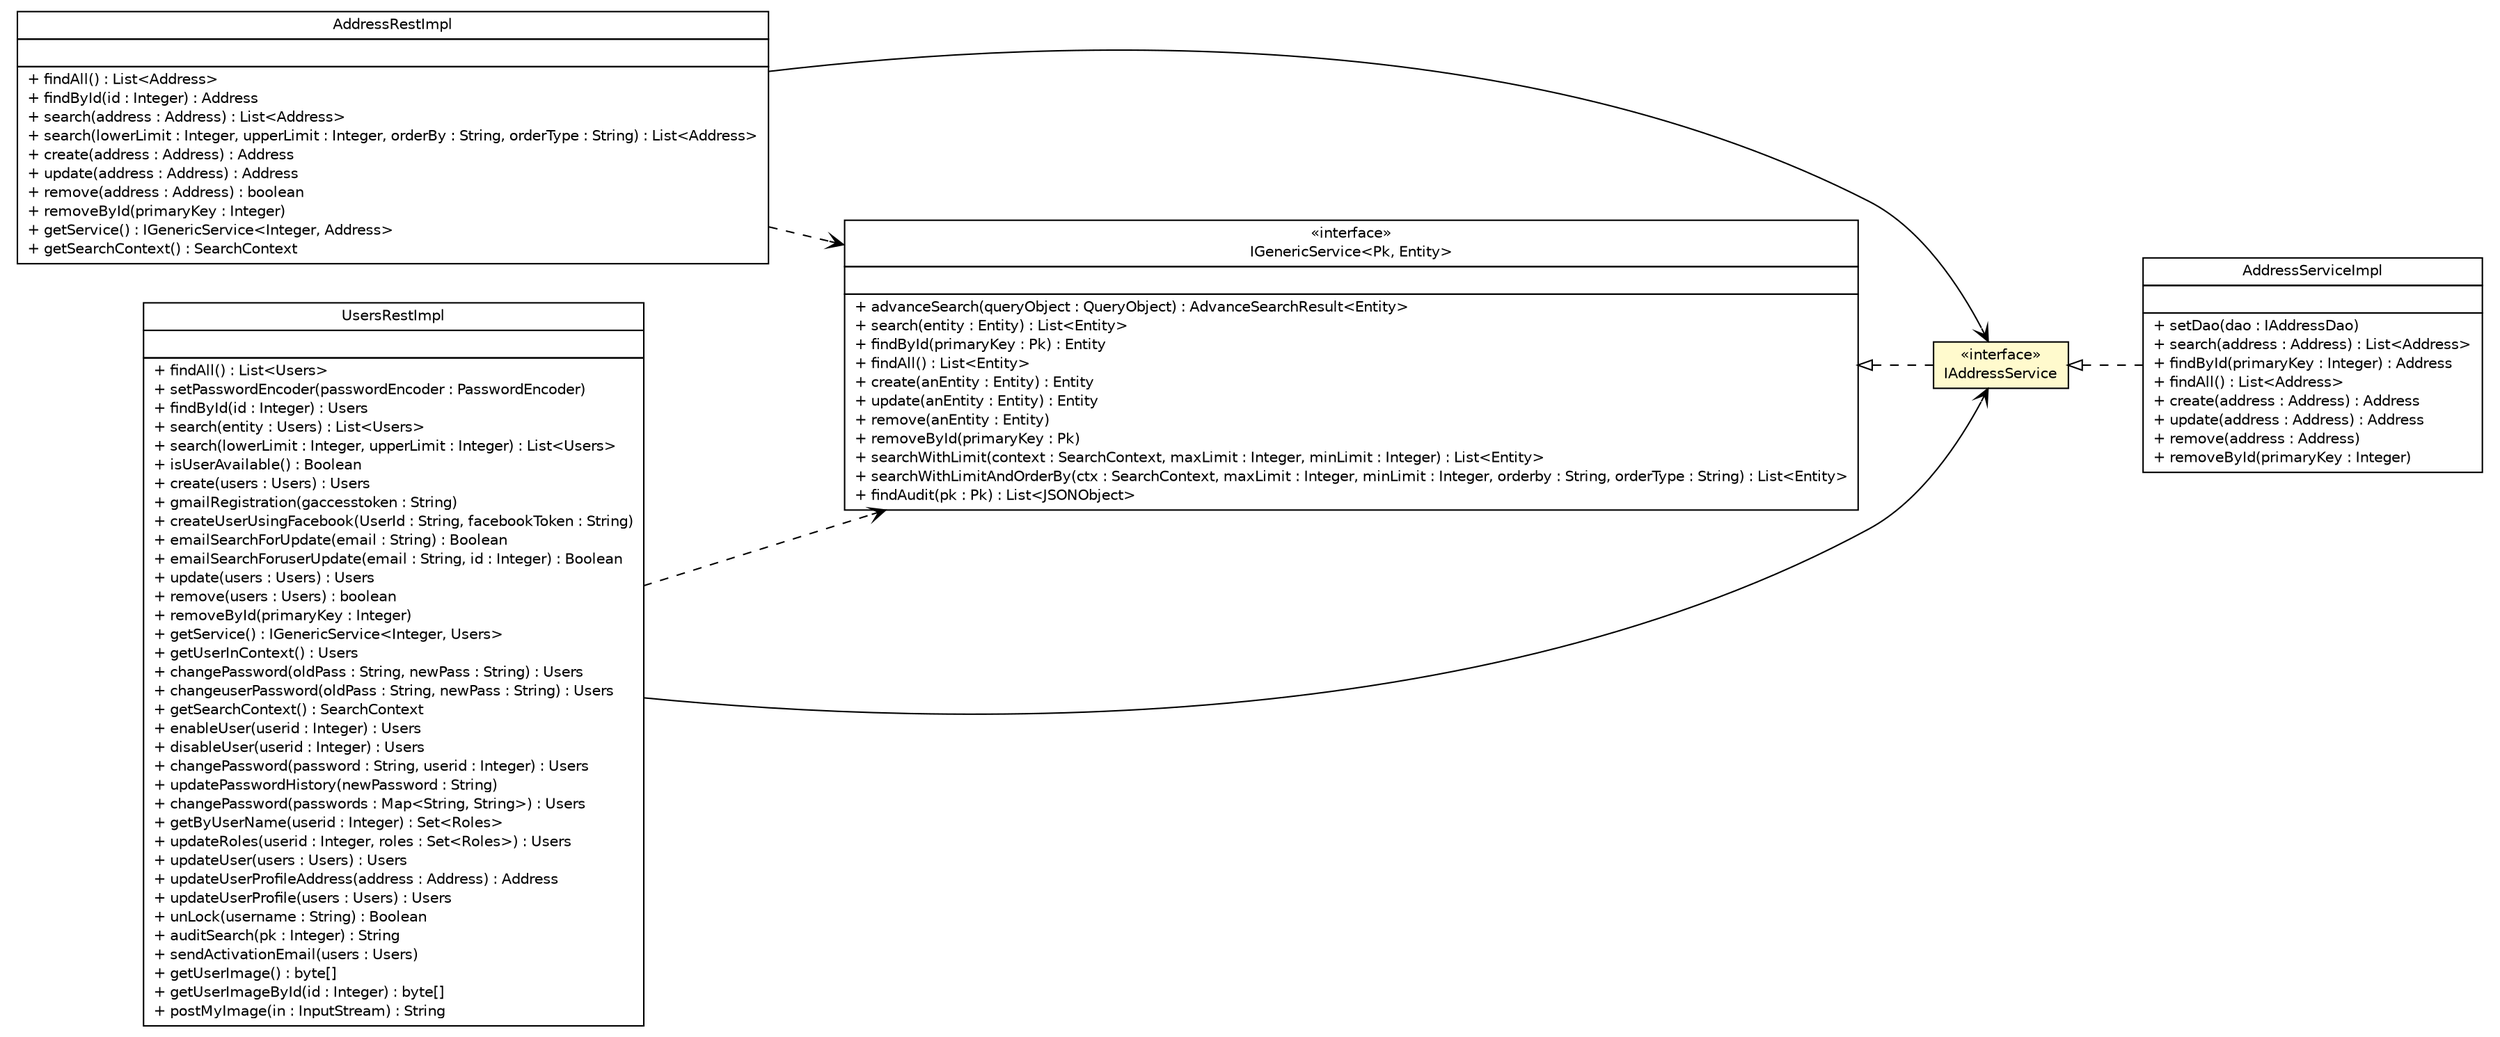 #!/usr/local/bin/dot
#
# Class diagram 
# Generated by UMLGraph version 5.1 (http://www.umlgraph.org/)
#

digraph G {
	edge [fontname="Helvetica",fontsize=10,labelfontname="Helvetica",labelfontsize=10];
	node [fontname="Helvetica",fontsize=10,shape=plaintext];
	nodesep=0.25;
	ranksep=0.5;
	rankdir=LR;
	// com.inn.headstartdemo.service.IAddressService
	c23966 [label=<<table title="com.inn.headstartdemo.service.IAddressService" border="0" cellborder="1" cellspacing="0" cellpadding="2" port="p" bgcolor="lemonChiffon" href="./IAddressService.html">
		<tr><td><table border="0" cellspacing="0" cellpadding="1">
<tr><td align="center" balign="center"> &#171;interface&#187; </td></tr>
<tr><td align="center" balign="center"> IAddressService </td></tr>
		</table></td></tr>
		</table>>, fontname="Helvetica", fontcolor="black", fontsize=10.0];
	// com.inn.headstartdemo.service.generic.IGenericService<Pk, Entity>
	c23986 [label=<<table title="com.inn.headstartdemo.service.generic.IGenericService" border="0" cellborder="1" cellspacing="0" cellpadding="2" port="p" href="./generic/IGenericService.html">
		<tr><td><table border="0" cellspacing="0" cellpadding="1">
<tr><td align="center" balign="center"> &#171;interface&#187; </td></tr>
<tr><td align="center" balign="center"> IGenericService&lt;Pk, Entity&gt; </td></tr>
		</table></td></tr>
		<tr><td><table border="0" cellspacing="0" cellpadding="1">
<tr><td align="left" balign="left">  </td></tr>
		</table></td></tr>
		<tr><td><table border="0" cellspacing="0" cellpadding="1">
<tr><td align="left" balign="left"> + advanceSearch(queryObject : QueryObject) : AdvanceSearchResult&lt;Entity&gt; </td></tr>
<tr><td align="left" balign="left"> + search(entity : Entity) : List&lt;Entity&gt; </td></tr>
<tr><td align="left" balign="left"> + findById(primaryKey : Pk) : Entity </td></tr>
<tr><td align="left" balign="left"> + findAll() : List&lt;Entity&gt; </td></tr>
<tr><td align="left" balign="left"> + create(anEntity : Entity) : Entity </td></tr>
<tr><td align="left" balign="left"> + update(anEntity : Entity) : Entity </td></tr>
<tr><td align="left" balign="left"> + remove(anEntity : Entity) </td></tr>
<tr><td align="left" balign="left"> + removeById(primaryKey : Pk) </td></tr>
<tr><td align="left" balign="left"> + searchWithLimit(context : SearchContext, maxLimit : Integer, minLimit : Integer) : List&lt;Entity&gt; </td></tr>
<tr><td align="left" balign="left"> + searchWithLimitAndOrderBy(ctx : SearchContext, maxLimit : Integer, minLimit : Integer, orderby : String, orderType : String) : List&lt;Entity&gt; </td></tr>
<tr><td align="left" balign="left"> + findAudit(pk : Pk) : List&lt;JSONObject&gt; </td></tr>
		</table></td></tr>
		</table>>, fontname="Helvetica", fontcolor="black", fontsize=10.0];
	// com.inn.headstartdemo.service.impl.AddressServiceImpl
	c24001 [label=<<table title="com.inn.headstartdemo.service.impl.AddressServiceImpl" border="0" cellborder="1" cellspacing="0" cellpadding="2" port="p" href="./impl/AddressServiceImpl.html">
		<tr><td><table border="0" cellspacing="0" cellpadding="1">
<tr><td align="center" balign="center"> AddressServiceImpl </td></tr>
		</table></td></tr>
		<tr><td><table border="0" cellspacing="0" cellpadding="1">
<tr><td align="left" balign="left">  </td></tr>
		</table></td></tr>
		<tr><td><table border="0" cellspacing="0" cellpadding="1">
<tr><td align="left" balign="left"> + setDao(dao : IAddressDao) </td></tr>
<tr><td align="left" balign="left"> + search(address : Address) : List&lt;Address&gt; </td></tr>
<tr><td align="left" balign="left"> + findById(primaryKey : Integer) : Address </td></tr>
<tr><td align="left" balign="left"> + findAll() : List&lt;Address&gt; </td></tr>
<tr><td align="left" balign="left"> + create(address : Address) : Address </td></tr>
<tr><td align="left" balign="left"> + update(address : Address) : Address </td></tr>
<tr><td align="left" balign="left"> + remove(address : Address) </td></tr>
<tr><td align="left" balign="left"> + removeById(primaryKey : Integer) </td></tr>
		</table></td></tr>
		</table>>, fontname="Helvetica", fontcolor="black", fontsize=10.0];
	// com.inn.headstartdemo.rest.impl.AddressRestImpl
	c24031 [label=<<table title="com.inn.headstartdemo.rest.impl.AddressRestImpl" border="0" cellborder="1" cellspacing="0" cellpadding="2" port="p" href="../rest/impl/AddressRestImpl.html">
		<tr><td><table border="0" cellspacing="0" cellpadding="1">
<tr><td align="center" balign="center"> AddressRestImpl </td></tr>
		</table></td></tr>
		<tr><td><table border="0" cellspacing="0" cellpadding="1">
<tr><td align="left" balign="left">  </td></tr>
		</table></td></tr>
		<tr><td><table border="0" cellspacing="0" cellpadding="1">
<tr><td align="left" balign="left"> + findAll() : List&lt;Address&gt; </td></tr>
<tr><td align="left" balign="left"> + findById(id : Integer) : Address </td></tr>
<tr><td align="left" balign="left"> + search(address : Address) : List&lt;Address&gt; </td></tr>
<tr><td align="left" balign="left"> + search(lowerLimit : Integer, upperLimit : Integer, orderBy : String, orderType : String) : List&lt;Address&gt; </td></tr>
<tr><td align="left" balign="left"> + create(address : Address) : Address </td></tr>
<tr><td align="left" balign="left"> + update(address : Address) : Address </td></tr>
<tr><td align="left" balign="left"> + remove(address : Address) : boolean </td></tr>
<tr><td align="left" balign="left"> + removeById(primaryKey : Integer) </td></tr>
<tr><td align="left" balign="left"> + getService() : IGenericService&lt;Integer, Address&gt; </td></tr>
<tr><td align="left" balign="left"> + getSearchContext() : SearchContext </td></tr>
		</table></td></tr>
		</table>>, fontname="Helvetica", fontcolor="black", fontsize=10.0];
	// com.inn.headstartdemo.rest.impl.UsersRestImpl
	c24042 [label=<<table title="com.inn.headstartdemo.rest.impl.UsersRestImpl" border="0" cellborder="1" cellspacing="0" cellpadding="2" port="p" href="../rest/impl/UsersRestImpl.html">
		<tr><td><table border="0" cellspacing="0" cellpadding="1">
<tr><td align="center" balign="center"> UsersRestImpl </td></tr>
		</table></td></tr>
		<tr><td><table border="0" cellspacing="0" cellpadding="1">
<tr><td align="left" balign="left">  </td></tr>
		</table></td></tr>
		<tr><td><table border="0" cellspacing="0" cellpadding="1">
<tr><td align="left" balign="left"> + findAll() : List&lt;Users&gt; </td></tr>
<tr><td align="left" balign="left"> + setPasswordEncoder(passwordEncoder : PasswordEncoder) </td></tr>
<tr><td align="left" balign="left"> + findById(id : Integer) : Users </td></tr>
<tr><td align="left" balign="left"> + search(entity : Users) : List&lt;Users&gt; </td></tr>
<tr><td align="left" balign="left"> + search(lowerLimit : Integer, upperLimit : Integer) : List&lt;Users&gt; </td></tr>
<tr><td align="left" balign="left"> + isUserAvailable() : Boolean </td></tr>
<tr><td align="left" balign="left"> + create(users : Users) : Users </td></tr>
<tr><td align="left" balign="left"> + gmailRegistration(gaccesstoken : String) </td></tr>
<tr><td align="left" balign="left"> + createUserUsingFacebook(UserId : String, facebookToken : String) </td></tr>
<tr><td align="left" balign="left"> + emailSearchForUpdate(email : String) : Boolean </td></tr>
<tr><td align="left" balign="left"> + emailSearchForuserUpdate(email : String, id : Integer) : Boolean </td></tr>
<tr><td align="left" balign="left"> + update(users : Users) : Users </td></tr>
<tr><td align="left" balign="left"> + remove(users : Users) : boolean </td></tr>
<tr><td align="left" balign="left"> + removeById(primaryKey : Integer) </td></tr>
<tr><td align="left" balign="left"> + getService() : IGenericService&lt;Integer, Users&gt; </td></tr>
<tr><td align="left" balign="left"> + getUserInContext() : Users </td></tr>
<tr><td align="left" balign="left"> + changePassword(oldPass : String, newPass : String) : Users </td></tr>
<tr><td align="left" balign="left"> + changeuserPassword(oldPass : String, newPass : String) : Users </td></tr>
<tr><td align="left" balign="left"> + getSearchContext() : SearchContext </td></tr>
<tr><td align="left" balign="left"> + enableUser(userid : Integer) : Users </td></tr>
<tr><td align="left" balign="left"> + disableUser(userid : Integer) : Users </td></tr>
<tr><td align="left" balign="left"> + changePassword(password : String, userid : Integer) : Users </td></tr>
<tr><td align="left" balign="left"> + updatePasswordHistory(newPassword : String) </td></tr>
<tr><td align="left" balign="left"> + changePassword(passwords : Map&lt;String, String&gt;) : Users </td></tr>
<tr><td align="left" balign="left"> + getByUserName(userid : Integer) : Set&lt;Roles&gt; </td></tr>
<tr><td align="left" balign="left"> + updateRoles(userid : Integer, roles : Set&lt;Roles&gt;) : Users </td></tr>
<tr><td align="left" balign="left"> + updateUser(users : Users) : Users </td></tr>
<tr><td align="left" balign="left"> + updateUserProfileAddress(address : Address) : Address </td></tr>
<tr><td align="left" balign="left"> + updateUserProfile(users : Users) : Users </td></tr>
<tr><td align="left" balign="left"> + unLock(username : String) : Boolean </td></tr>
<tr><td align="left" balign="left"> + auditSearch(pk : Integer) : String </td></tr>
<tr><td align="left" balign="left"> + sendActivationEmail(users : Users) </td></tr>
<tr><td align="left" balign="left"> + getUserImage() : byte[] </td></tr>
<tr><td align="left" balign="left"> + getUserImageById(id : Integer) : byte[] </td></tr>
<tr><td align="left" balign="left"> + postMyImage(in : InputStream) : String </td></tr>
		</table></td></tr>
		</table>>, fontname="Helvetica", fontcolor="black", fontsize=10.0];
	//com.inn.headstartdemo.service.IAddressService implements com.inn.headstartdemo.service.generic.IGenericService<Pk, Entity>
	c23986:p -> c23966:p [dir=back,arrowtail=empty,style=dashed];
	//com.inn.headstartdemo.service.impl.AddressServiceImpl implements com.inn.headstartdemo.service.IAddressService
	c23966:p -> c24001:p [dir=back,arrowtail=empty,style=dashed];
	// com.inn.headstartdemo.rest.impl.AddressRestImpl NAVASSOC com.inn.headstartdemo.service.IAddressService
	c24031:p -> c23966:p [taillabel="", label="", headlabel="", fontname="Helvetica", fontcolor="black", fontsize=10.0, color="black", arrowhead=open];
	// com.inn.headstartdemo.rest.impl.UsersRestImpl NAVASSOC com.inn.headstartdemo.service.IAddressService
	c24042:p -> c23966:p [taillabel="", label="", headlabel="", fontname="Helvetica", fontcolor="black", fontsize=10.0, color="black", arrowhead=open];
	// com.inn.headstartdemo.rest.impl.AddressRestImpl DEPEND com.inn.headstartdemo.service.generic.IGenericService<Pk, Entity>
	c24031:p -> c23986:p [taillabel="", label="", headlabel="", fontname="Helvetica", fontcolor="black", fontsize=10.0, color="black", arrowhead=open, style=dashed];
	// com.inn.headstartdemo.rest.impl.UsersRestImpl DEPEND com.inn.headstartdemo.service.generic.IGenericService<Pk, Entity>
	c24042:p -> c23986:p [taillabel="", label="", headlabel="", fontname="Helvetica", fontcolor="black", fontsize=10.0, color="black", arrowhead=open, style=dashed];
}


